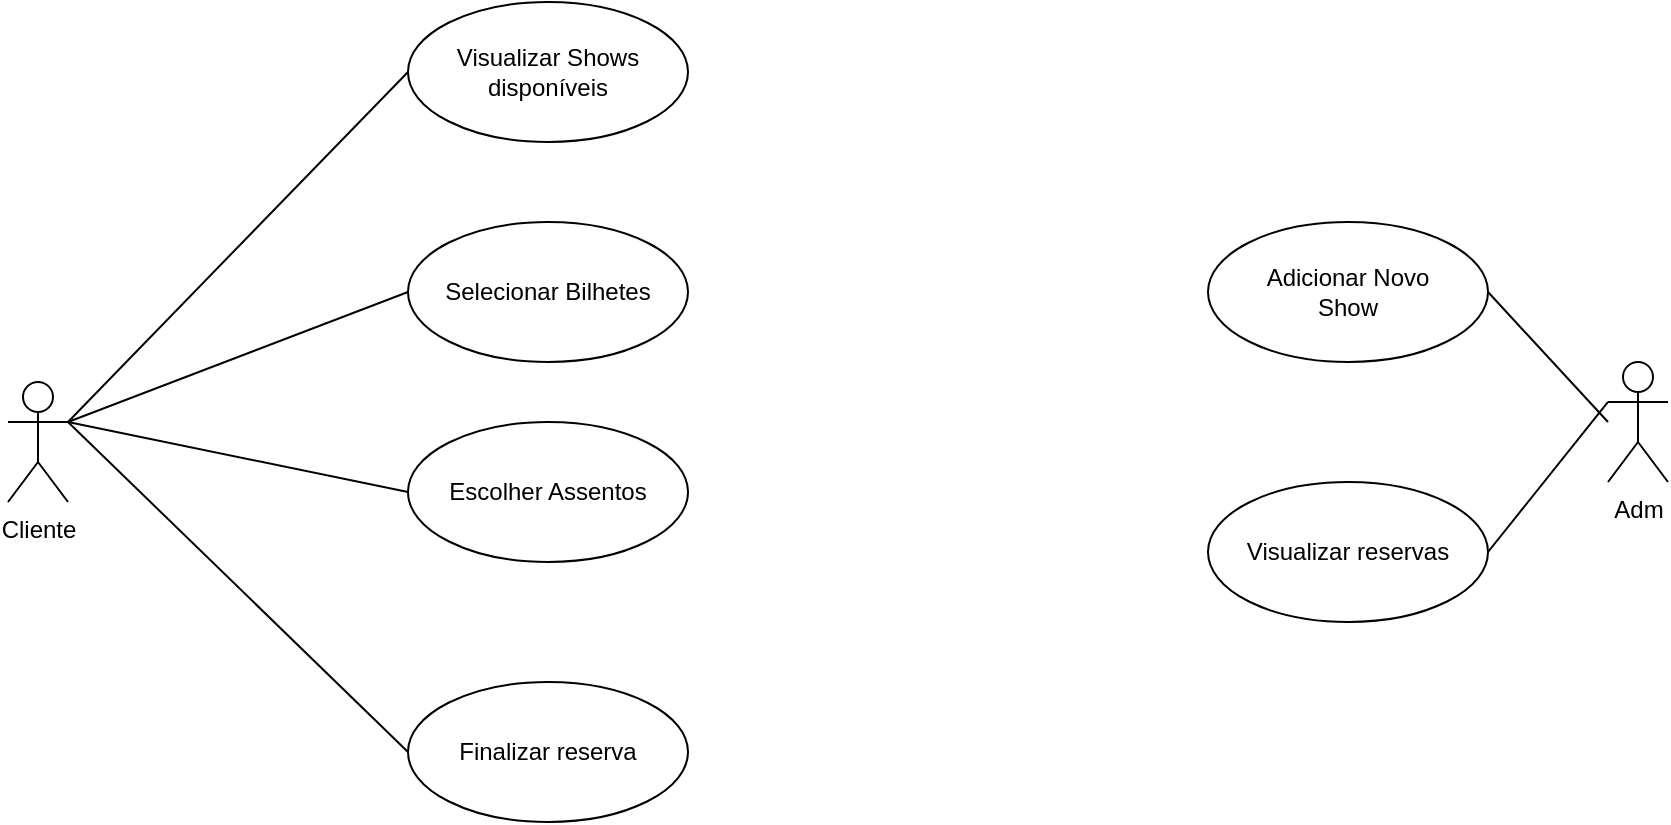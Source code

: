 <mxfile version="21.6.9" type="github">
  <diagram name="Página-1" id="OyHrMm_QhPNNxFdXPSwV">
    <mxGraphModel dx="1363" dy="880" grid="1" gridSize="10" guides="1" tooltips="1" connect="1" arrows="1" fold="1" page="1" pageScale="1" pageWidth="827" pageHeight="1169" math="0" shadow="0">
      <root>
        <mxCell id="0" />
        <mxCell id="1" parent="0" />
        <mxCell id="Dy-57VyFhOuvi9j7-4jr-1" value="Cliente" style="shape=umlActor;verticalLabelPosition=bottom;verticalAlign=top;html=1;outlineConnect=0;" vertex="1" parent="1">
          <mxGeometry x="70" y="220" width="30" height="60" as="geometry" />
        </mxCell>
        <mxCell id="Dy-57VyFhOuvi9j7-4jr-2" value="Adm" style="shape=umlActor;verticalLabelPosition=bottom;verticalAlign=top;html=1;outlineConnect=0;" vertex="1" parent="1">
          <mxGeometry x="870" y="210" width="30" height="60" as="geometry" />
        </mxCell>
        <mxCell id="Dy-57VyFhOuvi9j7-4jr-3" value="Visualizar Shows&lt;br&gt;disponíveis" style="ellipse;whiteSpace=wrap;html=1;" vertex="1" parent="1">
          <mxGeometry x="270" y="30" width="140" height="70" as="geometry" />
        </mxCell>
        <mxCell id="Dy-57VyFhOuvi9j7-4jr-4" value="Selecionar Bilhetes" style="ellipse;whiteSpace=wrap;html=1;" vertex="1" parent="1">
          <mxGeometry x="270" y="140" width="140" height="70" as="geometry" />
        </mxCell>
        <mxCell id="Dy-57VyFhOuvi9j7-4jr-5" value="Escolher Assentos" style="ellipse;whiteSpace=wrap;html=1;" vertex="1" parent="1">
          <mxGeometry x="270" y="240" width="140" height="70" as="geometry" />
        </mxCell>
        <mxCell id="Dy-57VyFhOuvi9j7-4jr-6" value="Finalizar reserva" style="ellipse;whiteSpace=wrap;html=1;" vertex="1" parent="1">
          <mxGeometry x="270" y="370" width="140" height="70" as="geometry" />
        </mxCell>
        <mxCell id="Dy-57VyFhOuvi9j7-4jr-7" value="Adicionar Novo&lt;br&gt;Show" style="ellipse;whiteSpace=wrap;html=1;" vertex="1" parent="1">
          <mxGeometry x="670" y="140" width="140" height="70" as="geometry" />
        </mxCell>
        <mxCell id="Dy-57VyFhOuvi9j7-4jr-8" value="Visualizar reservas" style="ellipse;whiteSpace=wrap;html=1;" vertex="1" parent="1">
          <mxGeometry x="670" y="270" width="140" height="70" as="geometry" />
        </mxCell>
        <mxCell id="Dy-57VyFhOuvi9j7-4jr-11" value="" style="endArrow=none;html=1;rounded=0;exitX=1;exitY=0.333;exitDx=0;exitDy=0;exitPerimeter=0;entryX=0;entryY=0.5;entryDx=0;entryDy=0;" edge="1" parent="1" source="Dy-57VyFhOuvi9j7-4jr-1" target="Dy-57VyFhOuvi9j7-4jr-3">
          <mxGeometry width="50" height="50" relative="1" as="geometry">
            <mxPoint x="120" y="190" as="sourcePoint" />
            <mxPoint x="170" y="140" as="targetPoint" />
          </mxGeometry>
        </mxCell>
        <mxCell id="Dy-57VyFhOuvi9j7-4jr-12" value="" style="endArrow=none;html=1;rounded=0;exitX=1;exitY=0.333;exitDx=0;exitDy=0;exitPerimeter=0;entryX=0;entryY=0.5;entryDx=0;entryDy=0;" edge="1" parent="1" source="Dy-57VyFhOuvi9j7-4jr-1" target="Dy-57VyFhOuvi9j7-4jr-4">
          <mxGeometry width="50" height="50" relative="1" as="geometry">
            <mxPoint x="130" y="200" as="sourcePoint" />
            <mxPoint x="180" y="150" as="targetPoint" />
          </mxGeometry>
        </mxCell>
        <mxCell id="Dy-57VyFhOuvi9j7-4jr-13" value="" style="endArrow=none;html=1;rounded=0;exitX=1;exitY=0.333;exitDx=0;exitDy=0;exitPerimeter=0;entryX=0;entryY=0.5;entryDx=0;entryDy=0;" edge="1" parent="1" source="Dy-57VyFhOuvi9j7-4jr-1" target="Dy-57VyFhOuvi9j7-4jr-5">
          <mxGeometry width="50" height="50" relative="1" as="geometry">
            <mxPoint x="140" y="210" as="sourcePoint" />
            <mxPoint x="190" y="160" as="targetPoint" />
          </mxGeometry>
        </mxCell>
        <mxCell id="Dy-57VyFhOuvi9j7-4jr-14" value="" style="endArrow=none;html=1;rounded=0;exitX=1;exitY=0.333;exitDx=0;exitDy=0;exitPerimeter=0;entryX=0;entryY=0.5;entryDx=0;entryDy=0;" edge="1" parent="1" source="Dy-57VyFhOuvi9j7-4jr-1" target="Dy-57VyFhOuvi9j7-4jr-6">
          <mxGeometry width="50" height="50" relative="1" as="geometry">
            <mxPoint x="150" y="220" as="sourcePoint" />
            <mxPoint x="200" y="170" as="targetPoint" />
          </mxGeometry>
        </mxCell>
        <mxCell id="Dy-57VyFhOuvi9j7-4jr-15" value="" style="endArrow=none;html=1;rounded=0;exitX=1;exitY=0.5;exitDx=0;exitDy=0;" edge="1" parent="1" source="Dy-57VyFhOuvi9j7-4jr-7">
          <mxGeometry width="50" height="50" relative="1" as="geometry">
            <mxPoint x="570" y="680" as="sourcePoint" />
            <mxPoint x="870" y="240" as="targetPoint" />
          </mxGeometry>
        </mxCell>
        <mxCell id="Dy-57VyFhOuvi9j7-4jr-16" value="" style="endArrow=none;html=1;rounded=0;entryX=0;entryY=0.333;entryDx=0;entryDy=0;entryPerimeter=0;exitX=1;exitY=0.5;exitDx=0;exitDy=0;" edge="1" parent="1" source="Dy-57VyFhOuvi9j7-4jr-8" target="Dy-57VyFhOuvi9j7-4jr-2">
          <mxGeometry width="50" height="50" relative="1" as="geometry">
            <mxPoint x="580" y="690" as="sourcePoint" />
            <mxPoint x="640" y="190" as="targetPoint" />
          </mxGeometry>
        </mxCell>
      </root>
    </mxGraphModel>
  </diagram>
</mxfile>

